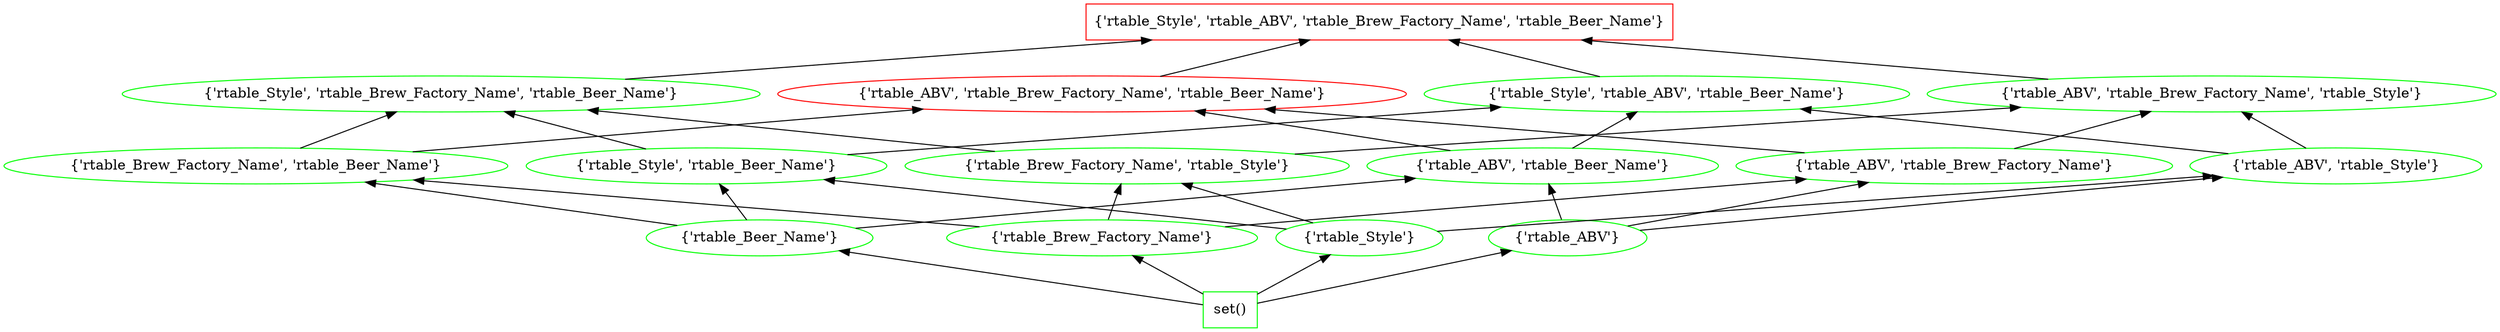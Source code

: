 digraph G {
splines="line"
rankdir=BT
"{'rtable_Style', 'rtable_ABV', 'rtable_Brew_Factory_Name', 'rtable_Beer_Name'}" [shape=box];
"set()" [shape=box];
"set()" [color=green];
"set()" -> "{'rtable_Beer_Name'}";
"set()" -> "{'rtable_Brew_Factory_Name'}";
"set()" -> "{'rtable_Style'}";
"set()" -> "{'rtable_ABV'}";
"{'rtable_Beer_Name'}" [color=green];
"{'rtable_Beer_Name'}" -> "{'rtable_Brew_Factory_Name', 'rtable_Beer_Name'}";
"{'rtable_Beer_Name'}" -> "{'rtable_Style', 'rtable_Beer_Name'}";
"{'rtable_Beer_Name'}" -> "{'rtable_ABV', 'rtable_Beer_Name'}";
"{'rtable_Brew_Factory_Name'}" [color=green];
"{'rtable_Brew_Factory_Name'}" -> "{'rtable_Brew_Factory_Name', 'rtable_Beer_Name'}";
"{'rtable_Brew_Factory_Name'}" -> "{'rtable_Brew_Factory_Name', 'rtable_Style'}";
"{'rtable_Brew_Factory_Name'}" -> "{'rtable_ABV', 'rtable_Brew_Factory_Name'}";
"{'rtable_Style'}" [color=green];
"{'rtable_Style'}" -> "{'rtable_Style', 'rtable_Beer_Name'}";
"{'rtable_Style'}" -> "{'rtable_Brew_Factory_Name', 'rtable_Style'}";
"{'rtable_Style'}" -> "{'rtable_ABV', 'rtable_Style'}";
"{'rtable_ABV'}" [color=green];
"{'rtable_ABV'}" -> "{'rtable_ABV', 'rtable_Beer_Name'}";
"{'rtable_ABV'}" -> "{'rtable_ABV', 'rtable_Brew_Factory_Name'}";
"{'rtable_ABV'}" -> "{'rtable_ABV', 'rtable_Style'}";
"{'rtable_Brew_Factory_Name', 'rtable_Beer_Name'}" [color=green];
"{'rtable_Brew_Factory_Name', 'rtable_Beer_Name'}" -> "{'rtable_Style', 'rtable_Brew_Factory_Name', 'rtable_Beer_Name'}";
"{'rtable_Brew_Factory_Name', 'rtable_Beer_Name'}" -> "{'rtable_ABV', 'rtable_Brew_Factory_Name', 'rtable_Beer_Name'}";
"{'rtable_Style', 'rtable_Beer_Name'}" [color=green];
"{'rtable_Style', 'rtable_Beer_Name'}" -> "{'rtable_Style', 'rtable_Brew_Factory_Name', 'rtable_Beer_Name'}";
"{'rtable_Style', 'rtable_Beer_Name'}" -> "{'rtable_Style', 'rtable_ABV', 'rtable_Beer_Name'}";
"{'rtable_ABV', 'rtable_Beer_Name'}" [color=green];
"{'rtable_ABV', 'rtable_Beer_Name'}" -> "{'rtable_ABV', 'rtable_Brew_Factory_Name', 'rtable_Beer_Name'}";
"{'rtable_ABV', 'rtable_Beer_Name'}" -> "{'rtable_Style', 'rtable_ABV', 'rtable_Beer_Name'}";
"{'rtable_Brew_Factory_Name', 'rtable_Style'}" [color=green];
"{'rtable_Brew_Factory_Name', 'rtable_Style'}" -> "{'rtable_Style', 'rtable_Brew_Factory_Name', 'rtable_Beer_Name'}";
"{'rtable_Brew_Factory_Name', 'rtable_Style'}" -> "{'rtable_ABV', 'rtable_Brew_Factory_Name', 'rtable_Style'}";
"{'rtable_ABV', 'rtable_Brew_Factory_Name'}" [color=green];
"{'rtable_ABV', 'rtable_Brew_Factory_Name'}" -> "{'rtable_ABV', 'rtable_Brew_Factory_Name', 'rtable_Beer_Name'}";
"{'rtable_ABV', 'rtable_Brew_Factory_Name'}" -> "{'rtable_ABV', 'rtable_Brew_Factory_Name', 'rtable_Style'}";
"{'rtable_ABV', 'rtable_Style'}" [color=green];
"{'rtable_ABV', 'rtable_Style'}" -> "{'rtable_Style', 'rtable_ABV', 'rtable_Beer_Name'}";
"{'rtable_ABV', 'rtable_Style'}" -> "{'rtable_ABV', 'rtable_Brew_Factory_Name', 'rtable_Style'}";
"{'rtable_Style', 'rtable_Brew_Factory_Name', 'rtable_Beer_Name'}" [color=green];
"{'rtable_Style', 'rtable_Brew_Factory_Name', 'rtable_Beer_Name'}" -> "{'rtable_Style', 'rtable_ABV', 'rtable_Brew_Factory_Name', 'rtable_Beer_Name'}";
"{'rtable_ABV', 'rtable_Brew_Factory_Name', 'rtable_Beer_Name'}" [color=red];
"{'rtable_ABV', 'rtable_Brew_Factory_Name', 'rtable_Beer_Name'}" -> "{'rtable_Style', 'rtable_ABV', 'rtable_Brew_Factory_Name', 'rtable_Beer_Name'}";
"{'rtable_Style', 'rtable_ABV', 'rtable_Beer_Name'}" [color=green];
"{'rtable_Style', 'rtable_ABV', 'rtable_Beer_Name'}" -> "{'rtable_Style', 'rtable_ABV', 'rtable_Brew_Factory_Name', 'rtable_Beer_Name'}";
"{'rtable_ABV', 'rtable_Brew_Factory_Name', 'rtable_Style'}" [color=green];
"{'rtable_ABV', 'rtable_Brew_Factory_Name', 'rtable_Style'}" -> "{'rtable_Style', 'rtable_ABV', 'rtable_Brew_Factory_Name', 'rtable_Beer_Name'}";
"{'rtable_Style', 'rtable_ABV', 'rtable_Brew_Factory_Name', 'rtable_Beer_Name'}" [color=red];
}